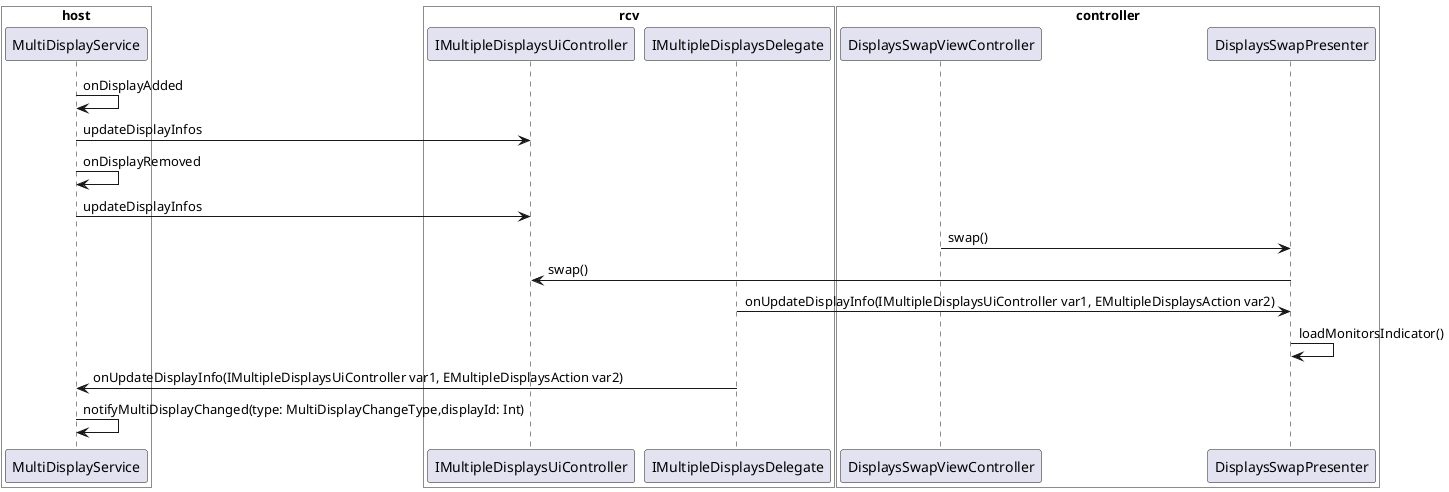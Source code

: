 @startuml
box "host" #fff
participant MultiDisplayService
end box
box "rcv" #fff
participant IMultipleDisplaysUiController
participant IMultipleDisplaysDelegate
end box
box "controller" #fff
participant DisplaysSwapViewController
participant DisplaysSwapPresenter
end box

MultiDisplayService -> MultiDisplayService: onDisplayAdded
MultiDisplayService -> IMultipleDisplaysUiController: updateDisplayInfos
MultiDisplayService -> MultiDisplayService: onDisplayRemoved
MultiDisplayService -> IMultipleDisplaysUiController: updateDisplayInfos
DisplaysSwapViewController -> DisplaysSwapPresenter: swap()
DisplaysSwapPresenter -> IMultipleDisplaysUiController: swap()
IMultipleDisplaysDelegate -> DisplaysSwapPresenter: onUpdateDisplayInfo(IMultipleDisplaysUiController var1, EMultipleDisplaysAction var2)
DisplaysSwapPresenter -> DisplaysSwapPresenter: loadMonitorsIndicator()
IMultipleDisplaysDelegate -> MultiDisplayService: onUpdateDisplayInfo(IMultipleDisplaysUiController var1, EMultipleDisplaysAction var2)
MultiDisplayService -> MultiDisplayService: notifyMultiDisplayChanged(type: MultiDisplayChangeType,displayId: Int)
@enduml